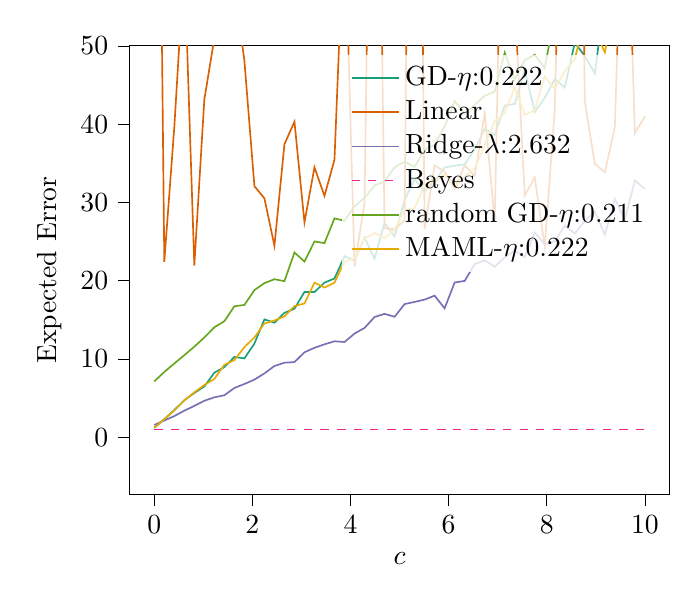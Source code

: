 % This file was created with tikzplotlib v0.10.1.
\begin{tikzpicture}

\definecolor{chocolate217952}{RGB}{217,95,2}
\definecolor{darkcyan27158119}{RGB}{27,158,119}
\definecolor{darkgoldenrod16611829}{RGB}{166,118,29}
\definecolor{darkgray176}{RGB}{176,176,176}
\definecolor{deeppink23141138}{RGB}{231,41,138}
\definecolor{lightslategray117112179}{RGB}{117,112,179}
\definecolor{olivedrab10216630}{RGB}{102,166,30}
\definecolor{orange2301712}{RGB}{230,171,2}

\begin{axis}[
legend cell align={left},
legend style={fill opacity=0.8, draw opacity=1, text opacity=1, draw=none},
tick align=outside,
tick pos=left,
x grid style={darkgray176},
xlabel={\(\displaystyle c\)},
xmin=-0.5, xmax=10.5,
xtick style={color=black},
y grid style={darkgray176},
ylabel={Expected Error},
ymin=-7.254, ymax=50.0,
ytick style={color=black}
]
\addplot [semithick, darkcyan27158119]
table {%
0 1.219
0.204 2.322
0.408 3.48
0.612 4.739
0.816 5.66
1.02 6.493
1.224 8.253
1.429 8.967
1.633 10.258
1.837 10.076
2.041 11.975
2.245 15.063
2.449 14.641
2.653 15.891
2.857 16.42
3.061 18.56
3.265 18.548
3.469 19.756
3.673 20.284
3.878 23.129
4.082 22.563
4.286 25.512
4.49 22.803
4.694 27.389
4.898 25.663
5.102 30.282
5.306 33.001
5.51 31.423
5.714 32.664
5.918 34.471
6.122 34.682
6.327 34.856
6.531 36.786
6.735 39.379
6.939 38.612
7.143 42.368
7.347 42.579
7.551 46.898
7.755 41.546
7.959 43.359
8.163 45.764
8.367 44.662
8.571 50.387
8.776 48.709
8.98 46.448
9.184 56.453
9.388 54.654
9.592 54.621
9.796 58.235
10 55.174
};
\addlegendentry{GD-$\eta$:0.222}
\addplot [semithick, chocolate217952]
table {%
0 142.449
0.204 22.423
0.408 39.607
0.612 60.809
0.816 21.946
1.02 43.129
1.224 50.954
1.429 166.069
1.633 57.635
1.837 48.075
2.041 32.081
2.245 30.515
2.449 24.459
2.653 37.427
2.857 40.31
3.061 27.44
3.265 34.481
3.469 30.829
3.673 35.462
3.878 67.561
4.082 21.796
4.286 29.993
4.49 121.173
4.694 26.702
4.898 26.565
5.102 27.739
5.306 164.198
5.51 26.629
5.714 34.731
5.918 33.929
6.122 31.743
6.327 34.72
6.531 33.383
6.735 41.38
6.939 27.633
7.143 90.122
7.347 55.68
7.551 30.885
7.755 33.185
7.959 24.374
8.163 41.756
8.367 94.027
8.571 150.038
8.776 42.878
8.98 34.934
9.184 33.855
9.388 39.599
9.592 80.567
9.796 38.853
10 40.957
};
\addlegendentry{Linear}
\addplot [semithick, lightslategray117112179]
table {%
0 1.575
0.204 2.15
0.408 2.713
0.612 3.401
0.816 4.014
1.02 4.668
1.224 5.107
1.429 5.374
1.633 6.303
1.837 6.811
2.041 7.371
2.245 8.162
2.449 9.111
2.653 9.528
2.857 9.609
3.061 10.857
3.265 11.433
3.469 11.878
3.673 12.265
3.878 12.172
4.082 13.252
4.286 13.968
4.49 15.367
4.694 15.767
4.898 15.396
5.102 17.016
5.306 17.291
5.51 17.587
5.714 18.093
5.918 16.468
6.122 19.773
6.327 19.972
6.531 22.119
6.735 22.603
6.939 21.796
7.143 22.985
7.347 23.866
7.551 23.0
7.755 26.162
7.959 24.652
8.163 25.04
8.367 27.015
8.571 26.012
8.776 27.655
8.98 28.792
9.184 25.877
9.388 30.407
9.592 27.809
9.796 32.794
10 31.716
};
\addlegendentry{Ridge-$\lambda$:2.632}
\addplot [semithick, deeppink23141138, dashed]
table {%
0 1.0
0.204 1.0
0.408 1.0
0.612 1.0
0.816 1.0
1.02 1.0
1.224 1.0
1.429 1.0
1.633 1.0
1.837 1.0
2.041 1.0
2.245 1.0
2.449 1.0
2.653 1.0
2.857 1.0
3.061 1.0
3.265 1.0
3.469 1.0
3.673 1.0
3.878 1.0
4.082 1.0
4.286 1.0
4.49 1.0
4.694 1.0
4.898 1.0
5.102 1.0
5.306 1.0
5.51 1.0
5.714 1.0
5.918 1.0
6.122 1.0
6.327 1.0
6.531 1.0
6.735 1.0
6.939 1.0
7.143 1.0
7.347 1.0
7.551 1.0
7.755 1.0
7.959 1.0
8.163 1.0
8.367 1.0
8.571 1.0
8.776 1.0
8.98 1.0
9.184 1.0
9.388 1.0
9.592 1.0
9.796 1.0
10 1.0
};
\addlegendentry{Bayes}
\addplot [semithick, olivedrab10216630]
table {%
0 7.147
0.204 8.345
0.408 9.426
0.612 10.492
0.816 11.573
1.02 12.755
1.224 14.055
1.429 14.834
1.633 16.736
1.837 16.907
2.041 18.801
2.245 19.689
2.449 20.193
2.653 19.941
2.857 23.602
3.061 22.452
3.265 25.015
3.469 24.802
3.673 27.959
3.878 27.67
4.082 29.509
4.286 30.575
4.49 32.172
4.694 32.658
4.898 34.481
5.102 35.185
5.306 34.544
5.51 36.733
5.714 37.374
5.918 39.689
6.122 42.946
6.327 41.336
6.531 42.456
6.735 43.606
6.939 44.15
7.143 49.132
7.347 45.68
7.551 48.186
7.755 48.86
7.959 47.163
8.163 54.022
8.367 52.439
8.571 55.11
8.776 55.489
8.98 57.193
9.184 57.132
9.388 57.574
9.592 63.508
9.796 62.396
10 57.5
};
\addlegendentry{random GD-$\eta$:0.211}
\addplot [semithick, orange2301712]
table {%
0 1.225
0.204 2.318
0.408 3.43
0.612 4.72
0.816 5.749
1.02 6.684
1.224 7.451
1.429 9.261
1.633 9.855
1.837 11.522
2.041 12.756
2.245 14.539
2.449 14.921
2.653 15.435
2.857 16.771
3.061 17.09
3.265 19.754
3.469 19.126
3.673 19.754
3.878 22.445
4.082 22.789
4.286 25.429
4.49 26.096
4.694 25.423
4.898 26.545
5.102 29.001
5.306 29.283
5.51 32.167
5.714 32.651
5.918 33.594
6.122 31.895
6.327 33.302
6.531 34.344
6.735 37.296
6.939 40.374
7.143 41.431
7.347 44.704
7.551 41.192
7.755 41.761
7.959 46.085
8.163 44.479
8.367 46.777
8.571 48.292
8.776 53.574
8.98 51.947
9.184 49.16
9.388 55.125
9.592 55.715
9.796 54.628
10 60.871
};
\addlegendentry{MAML-$\eta$:0.222}

\end{axis}

\end{tikzpicture}
